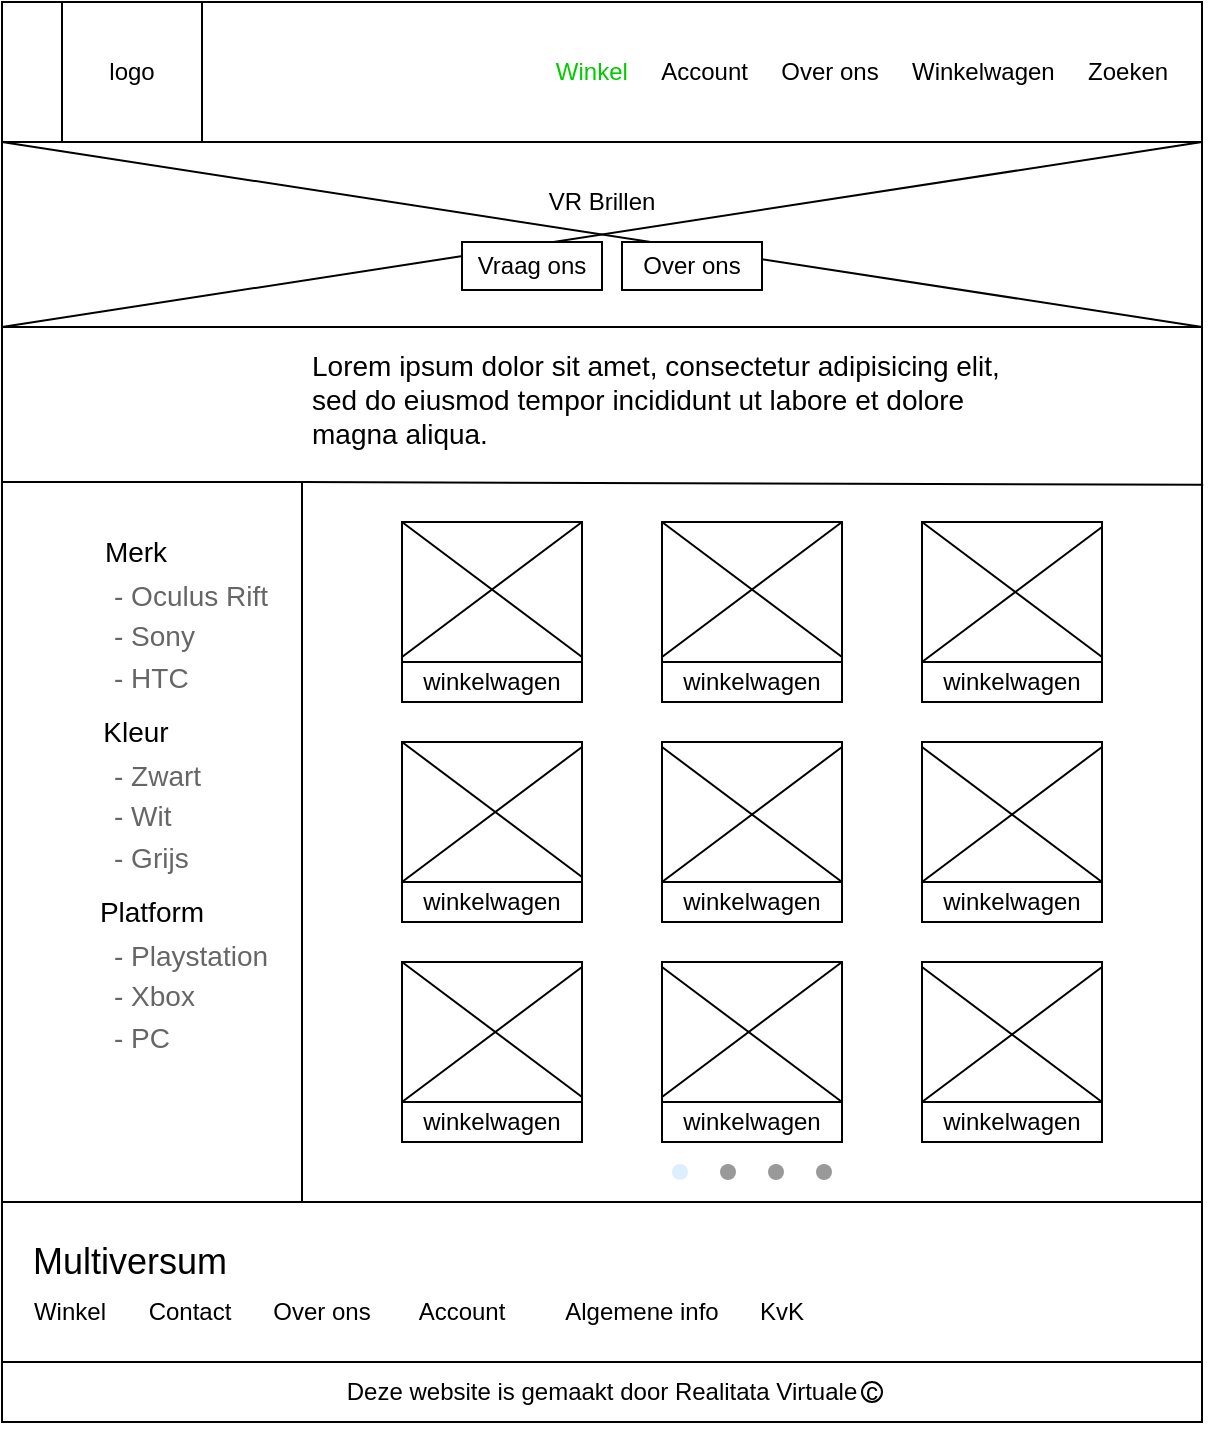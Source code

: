 <mxfile version="14.3.1" type="device"><diagram id="dc7NdTiyO8-1f-Ng7U5u" name="Page-1"><mxGraphModel dx="1278" dy="1783" grid="1" gridSize="10" guides="1" tooltips="1" connect="1" arrows="1" fold="1" page="1" pageScale="1" pageWidth="827" pageHeight="1169" math="0" shadow="0"><root><mxCell id="0"/><mxCell id="1" parent="0"/><mxCell id="xr-oBW3R19m1hoyqrJGW-1" value="" style="whiteSpace=wrap;html=1;" vertex="1" parent="1"><mxGeometry y="-80" width="600" height="680" as="geometry"/></mxCell><mxCell id="xr-oBW3R19m1hoyqrJGW-2" value="" style="rounded=0;whiteSpace=wrap;html=1;" vertex="1" parent="1"><mxGeometry y="-80" width="600" height="70" as="geometry"/></mxCell><mxCell id="xr-oBW3R19m1hoyqrJGW-4" value="&lt;font color=&quot;#00cc00&quot;&gt;Winkel&lt;/font&gt;&amp;nbsp; &amp;nbsp; &amp;nbsp;Account&amp;nbsp; &amp;nbsp; &amp;nbsp;Over ons&amp;nbsp; &amp;nbsp; &amp;nbsp;Winkelwagen&amp;nbsp; &amp;nbsp; &amp;nbsp;Zoeken" style="rounded=0;whiteSpace=wrap;html=1;labelBorderColor=none;verticalAlign=middle;strokeColor=none;fontStyle=0" vertex="1" parent="1"><mxGeometry x="260" y="-80" width="340" height="70" as="geometry"/></mxCell><mxCell id="xr-oBW3R19m1hoyqrJGW-5" value="&lt;div&gt;&lt;/div&gt;" style="rounded=0;whiteSpace=wrap;html=1;align=center;" vertex="1" parent="1"><mxGeometry y="520" width="600" height="80" as="geometry"/></mxCell><mxCell id="xr-oBW3R19m1hoyqrJGW-6" value="&lt;font style=&quot;font-size: 13px ; line-height: 260%&quot;&gt;&lt;br&gt;&lt;/font&gt;" style="whiteSpace=wrap;html=1;align=center;" vertex="1" parent="1"><mxGeometry y="160" width="150" height="360" as="geometry"/></mxCell><mxCell id="xr-oBW3R19m1hoyqrJGW-7" value="" style="whiteSpace=wrap;html=1;aspect=fixed;" vertex="1" parent="1"><mxGeometry x="200" y="180" width="90" height="90" as="geometry"/></mxCell><mxCell id="xr-oBW3R19m1hoyqrJGW-8" value="" style="whiteSpace=wrap;html=1;aspect=fixed;" vertex="1" parent="1"><mxGeometry x="330" y="180" width="90" height="90" as="geometry"/></mxCell><mxCell id="xr-oBW3R19m1hoyqrJGW-9" value="" style="whiteSpace=wrap;html=1;aspect=fixed;" vertex="1" parent="1"><mxGeometry x="460" y="180" width="90" height="90" as="geometry"/></mxCell><mxCell id="xr-oBW3R19m1hoyqrJGW-10" value="" style="whiteSpace=wrap;html=1;aspect=fixed;" vertex="1" parent="1"><mxGeometry x="330" y="290" width="90" height="90" as="geometry"/></mxCell><mxCell id="xr-oBW3R19m1hoyqrJGW-11" value="" style="whiteSpace=wrap;html=1;aspect=fixed;" vertex="1" parent="1"><mxGeometry x="460" y="290" width="90" height="90" as="geometry"/></mxCell><mxCell id="xr-oBW3R19m1hoyqrJGW-12" value="" style="whiteSpace=wrap;html=1;aspect=fixed;" vertex="1" parent="1"><mxGeometry x="200" y="290" width="90" height="90" as="geometry"/></mxCell><mxCell id="xr-oBW3R19m1hoyqrJGW-13" value="" style="whiteSpace=wrap;html=1;aspect=fixed;" vertex="1" parent="1"><mxGeometry x="200" y="400" width="90" height="90" as="geometry"/></mxCell><mxCell id="xr-oBW3R19m1hoyqrJGW-14" value="" style="whiteSpace=wrap;html=1;aspect=fixed;" vertex="1" parent="1"><mxGeometry x="330" y="400" width="90" height="90" as="geometry"/></mxCell><mxCell id="xr-oBW3R19m1hoyqrJGW-15" value="" style="whiteSpace=wrap;html=1;aspect=fixed;" vertex="1" parent="1"><mxGeometry x="460" y="400" width="90" height="90" as="geometry"/></mxCell><mxCell id="xr-oBW3R19m1hoyqrJGW-16" value="" style="rounded=0;whiteSpace=wrap;html=1;" vertex="1" parent="1"><mxGeometry y="-10" width="600" height="92.5" as="geometry"/></mxCell><mxCell id="xr-oBW3R19m1hoyqrJGW-19" value="" style="endArrow=none;html=1;entryX=1;entryY=0;entryDx=0;entryDy=0;exitX=0;exitY=0;exitDx=0;exitDy=0;" edge="1" parent="1" source="xr-oBW3R19m1hoyqrJGW-4" target="xr-oBW3R19m1hoyqrJGW-4"><mxGeometry width="50" height="50" relative="1" as="geometry"><mxPoint x="300" as="sourcePoint"/><mxPoint x="350" y="-50" as="targetPoint"/></mxGeometry></mxCell><mxCell id="xr-oBW3R19m1hoyqrJGW-20" value="" style="endArrow=none;html=1;exitX=1;exitY=0;exitDx=0;exitDy=0;entryX=1;entryY=0;entryDx=0;entryDy=0;" edge="1" parent="1" source="xr-oBW3R19m1hoyqrJGW-16" target="xr-oBW3R19m1hoyqrJGW-4"><mxGeometry width="50" height="50" relative="1" as="geometry"><mxPoint x="650" y="90" as="sourcePoint"/><mxPoint x="600" as="targetPoint"/></mxGeometry></mxCell><mxCell id="xr-oBW3R19m1hoyqrJGW-21" value="logo" style="whiteSpace=wrap;html=1;aspect=fixed;" vertex="1" parent="1"><mxGeometry x="30" y="-80" width="70" height="70" as="geometry"/></mxCell><mxCell id="xr-oBW3R19m1hoyqrJGW-29" value="winkelwagen" style="rounded=0;whiteSpace=wrap;html=1;" vertex="1" parent="1"><mxGeometry x="330" y="250" width="90" height="20" as="geometry"/></mxCell><mxCell id="xr-oBW3R19m1hoyqrJGW-30" value="winkelwagen" style="rounded=0;whiteSpace=wrap;html=1;" vertex="1" parent="1"><mxGeometry x="460" y="250" width="90" height="20" as="geometry"/></mxCell><mxCell id="xr-oBW3R19m1hoyqrJGW-31" value="winkelwagen" style="rounded=0;whiteSpace=wrap;html=1;" vertex="1" parent="1"><mxGeometry x="200" y="250" width="90" height="20" as="geometry"/></mxCell><mxCell id="xr-oBW3R19m1hoyqrJGW-32" value="winkelwagen" style="rounded=0;whiteSpace=wrap;html=1;" vertex="1" parent="1"><mxGeometry x="200" y="360" width="90" height="20" as="geometry"/></mxCell><mxCell id="xr-oBW3R19m1hoyqrJGW-33" value="winkelwagen" style="rounded=0;whiteSpace=wrap;html=1;" vertex="1" parent="1"><mxGeometry x="330" y="360" width="90" height="20" as="geometry"/></mxCell><mxCell id="xr-oBW3R19m1hoyqrJGW-34" value="winkelwagen" style="rounded=0;whiteSpace=wrap;html=1;" vertex="1" parent="1"><mxGeometry x="460" y="360" width="90" height="20" as="geometry"/></mxCell><mxCell id="xr-oBW3R19m1hoyqrJGW-35" value="winkelwagen" style="rounded=0;whiteSpace=wrap;html=1;" vertex="1" parent="1"><mxGeometry x="200" y="470" width="90" height="20" as="geometry"/></mxCell><mxCell id="xr-oBW3R19m1hoyqrJGW-36" value="winkelwagen" style="rounded=0;whiteSpace=wrap;html=1;" vertex="1" parent="1"><mxGeometry x="330" y="470" width="90" height="20" as="geometry"/></mxCell><mxCell id="xr-oBW3R19m1hoyqrJGW-37" value="winkelwagen" style="rounded=0;whiteSpace=wrap;html=1;" vertex="1" parent="1"><mxGeometry x="460" y="470" width="90" height="20" as="geometry"/></mxCell><mxCell id="xr-oBW3R19m1hoyqrJGW-39" value="" style="strokeWidth=1;shadow=0;dashed=0;align=center;html=1;shape=mxgraph.mockup.navigation.pagination;linkText=;fontSize=17;fontColor=#0000ff;fontStyle=4;" vertex="1" parent="1"><mxGeometry x="340" y="630" width="170" height="10" as="geometry"/></mxCell><mxCell id="xr-oBW3R19m1hoyqrJGW-40" value="" style="endArrow=none;html=1;entryX=1;entryY=0;entryDx=0;entryDy=0;exitX=0;exitY=1;exitDx=0;exitDy=0;" edge="1" parent="1" source="xr-oBW3R19m1hoyqrJGW-16" target="xr-oBW3R19m1hoyqrJGW-16"><mxGeometry width="50" height="50" relative="1" as="geometry"><mxPoint x="390" y="140" as="sourcePoint"/><mxPoint x="400" y="120" as="targetPoint"/></mxGeometry></mxCell><mxCell id="xr-oBW3R19m1hoyqrJGW-41" value="" style="endArrow=none;html=1;entryX=0;entryY=0;entryDx=0;entryDy=0;exitX=1;exitY=1;exitDx=0;exitDy=0;" edge="1" parent="1" source="xr-oBW3R19m1hoyqrJGW-16" target="xr-oBW3R19m1hoyqrJGW-16"><mxGeometry width="50" height="50" relative="1" as="geometry"><mxPoint x="600" y="159" as="sourcePoint"/><mxPoint x="-220" y="240" as="targetPoint"/></mxGeometry></mxCell><mxCell id="xr-oBW3R19m1hoyqrJGW-42" value="" style="endArrow=none;html=1;exitX=0;exitY=0.75;exitDx=0;exitDy=0;" edge="1" parent="1" source="xr-oBW3R19m1hoyqrJGW-7"><mxGeometry width="50" height="50" relative="1" as="geometry"><mxPoint x="240" y="230" as="sourcePoint"/><mxPoint x="290" y="180" as="targetPoint"/></mxGeometry></mxCell><mxCell id="xr-oBW3R19m1hoyqrJGW-43" value="" style="endArrow=none;html=1;entryX=0;entryY=0;entryDx=0;entryDy=0;exitX=1;exitY=0.75;exitDx=0;exitDy=0;" edge="1" parent="1" source="xr-oBW3R19m1hoyqrJGW-7" target="xr-oBW3R19m1hoyqrJGW-7"><mxGeometry width="50" height="50" relative="1" as="geometry"><mxPoint x="200" y="230" as="sourcePoint"/><mxPoint x="250" y="180" as="targetPoint"/></mxGeometry></mxCell><mxCell id="xr-oBW3R19m1hoyqrJGW-46" value="" style="endArrow=none;html=1;entryX=0;entryY=0;entryDx=0;entryDy=0;exitX=1;exitY=0.75;exitDx=0;exitDy=0;" edge="1" parent="1"><mxGeometry width="50" height="50" relative="1" as="geometry"><mxPoint x="420" y="247.5" as="sourcePoint"/><mxPoint x="330" y="180" as="targetPoint"/></mxGeometry></mxCell><mxCell id="xr-oBW3R19m1hoyqrJGW-47" value="" style="endArrow=none;html=1;entryX=0;entryY=0;entryDx=0;entryDy=0;exitX=1;exitY=0.75;exitDx=0;exitDy=0;" edge="1" parent="1"><mxGeometry width="50" height="50" relative="1" as="geometry"><mxPoint x="550" y="247.5" as="sourcePoint"/><mxPoint x="460" y="180" as="targetPoint"/></mxGeometry></mxCell><mxCell id="xr-oBW3R19m1hoyqrJGW-48" value="" style="endArrow=none;html=1;entryX=0;entryY=0;entryDx=0;entryDy=0;exitX=1;exitY=0.75;exitDx=0;exitDy=0;" edge="1" parent="1"><mxGeometry width="50" height="50" relative="1" as="geometry"><mxPoint x="290" y="357.5" as="sourcePoint"/><mxPoint x="200" y="290" as="targetPoint"/></mxGeometry></mxCell><mxCell id="xr-oBW3R19m1hoyqrJGW-49" value="" style="endArrow=none;html=1;entryX=0;entryY=0;entryDx=0;entryDy=0;exitX=1;exitY=0.75;exitDx=0;exitDy=0;" edge="1" parent="1"><mxGeometry width="50" height="50" relative="1" as="geometry"><mxPoint x="420" y="360" as="sourcePoint"/><mxPoint x="330" y="292.5" as="targetPoint"/></mxGeometry></mxCell><mxCell id="xr-oBW3R19m1hoyqrJGW-50" value="" style="endArrow=none;html=1;entryX=0;entryY=0;entryDx=0;entryDy=0;exitX=1;exitY=0.75;exitDx=0;exitDy=0;" edge="1" parent="1"><mxGeometry width="50" height="50" relative="1" as="geometry"><mxPoint x="550" y="360" as="sourcePoint"/><mxPoint x="460" y="292.5" as="targetPoint"/></mxGeometry></mxCell><mxCell id="xr-oBW3R19m1hoyqrJGW-51" value="" style="endArrow=none;html=1;entryX=0;entryY=0;entryDx=0;entryDy=0;exitX=1;exitY=0.75;exitDx=0;exitDy=0;" edge="1" parent="1"><mxGeometry width="50" height="50" relative="1" as="geometry"><mxPoint x="290" y="467.5" as="sourcePoint"/><mxPoint x="200" y="400" as="targetPoint"/></mxGeometry></mxCell><mxCell id="xr-oBW3R19m1hoyqrJGW-52" value="" style="endArrow=none;html=1;entryX=0;entryY=0;entryDx=0;entryDy=0;exitX=1;exitY=0.75;exitDx=0;exitDy=0;" edge="1" parent="1"><mxGeometry width="50" height="50" relative="1" as="geometry"><mxPoint x="420" y="470" as="sourcePoint"/><mxPoint x="330" y="402.5" as="targetPoint"/></mxGeometry></mxCell><mxCell id="xr-oBW3R19m1hoyqrJGW-53" value="" style="endArrow=none;html=1;entryX=0;entryY=0;entryDx=0;entryDy=0;exitX=1;exitY=0.75;exitDx=0;exitDy=0;" edge="1" parent="1"><mxGeometry width="50" height="50" relative="1" as="geometry"><mxPoint x="550" y="470" as="sourcePoint"/><mxPoint x="460" y="402.5" as="targetPoint"/></mxGeometry></mxCell><mxCell id="xr-oBW3R19m1hoyqrJGW-54" value="" style="endArrow=none;html=1;exitX=0;exitY=0.75;exitDx=0;exitDy=0;" edge="1" parent="1"><mxGeometry width="50" height="50" relative="1" as="geometry"><mxPoint x="330" y="247.5" as="sourcePoint"/><mxPoint x="420" y="180" as="targetPoint"/></mxGeometry></mxCell><mxCell id="xr-oBW3R19m1hoyqrJGW-55" value="" style="endArrow=none;html=1;exitX=0;exitY=0.75;exitDx=0;exitDy=0;" edge="1" parent="1"><mxGeometry width="50" height="50" relative="1" as="geometry"><mxPoint x="460" y="250" as="sourcePoint"/><mxPoint x="550" y="182.5" as="targetPoint"/></mxGeometry></mxCell><mxCell id="xr-oBW3R19m1hoyqrJGW-56" value="" style="endArrow=none;html=1;exitX=0;exitY=0.75;exitDx=0;exitDy=0;" edge="1" parent="1"><mxGeometry width="50" height="50" relative="1" as="geometry"><mxPoint x="200" y="360" as="sourcePoint"/><mxPoint x="290" y="292.5" as="targetPoint"/></mxGeometry></mxCell><mxCell id="xr-oBW3R19m1hoyqrJGW-57" value="" style="endArrow=none;html=1;exitX=0;exitY=0.75;exitDx=0;exitDy=0;" edge="1" parent="1"><mxGeometry width="50" height="50" relative="1" as="geometry"><mxPoint x="330" y="360" as="sourcePoint"/><mxPoint x="420" y="292.5" as="targetPoint"/></mxGeometry></mxCell><mxCell id="xr-oBW3R19m1hoyqrJGW-58" value="" style="endArrow=none;html=1;exitX=0;exitY=0.75;exitDx=0;exitDy=0;" edge="1" parent="1"><mxGeometry width="50" height="50" relative="1" as="geometry"><mxPoint x="460" y="360" as="sourcePoint"/><mxPoint x="550" y="292.5" as="targetPoint"/></mxGeometry></mxCell><mxCell id="xr-oBW3R19m1hoyqrJGW-59" value="" style="endArrow=none;html=1;exitX=0;exitY=0.75;exitDx=0;exitDy=0;" edge="1" parent="1"><mxGeometry width="50" height="50" relative="1" as="geometry"><mxPoint x="200" y="470" as="sourcePoint"/><mxPoint x="290" y="402.5" as="targetPoint"/></mxGeometry></mxCell><mxCell id="xr-oBW3R19m1hoyqrJGW-60" value="" style="endArrow=none;html=1;exitX=0;exitY=0.75;exitDx=0;exitDy=0;" edge="1" parent="1"><mxGeometry width="50" height="50" relative="1" as="geometry"><mxPoint x="330" y="467.5" as="sourcePoint"/><mxPoint x="420" y="400" as="targetPoint"/></mxGeometry></mxCell><mxCell id="xr-oBW3R19m1hoyqrJGW-61" value="" style="endArrow=none;html=1;exitX=0;exitY=0.75;exitDx=0;exitDy=0;" edge="1" parent="1"><mxGeometry width="50" height="50" relative="1" as="geometry"><mxPoint x="460" y="470" as="sourcePoint"/><mxPoint x="550" y="402.5" as="targetPoint"/></mxGeometry></mxCell><mxCell id="xr-oBW3R19m1hoyqrJGW-65" value="Vraag ons" style="rounded=0;whiteSpace=wrap;html=1;" vertex="1" parent="1"><mxGeometry x="230" y="40" width="70" height="24" as="geometry"/></mxCell><mxCell id="xr-oBW3R19m1hoyqrJGW-66" value="Over ons" style="rounded=0;whiteSpace=wrap;html=1;" vertex="1" parent="1"><mxGeometry x="310" y="40" width="70" height="24" as="geometry"/></mxCell><mxCell id="xr-oBW3R19m1hoyqrJGW-67" value="VR Brillen" style="text;html=1;strokeColor=none;fillColor=none;align=center;verticalAlign=middle;whiteSpace=wrap;rounded=0;" vertex="1" parent="1"><mxGeometry x="240" width="120" height="40" as="geometry"/></mxCell><mxCell id="xr-oBW3R19m1hoyqrJGW-73" value="&lt;font style=&quot;font-size: 18px&quot;&gt;Multiversum&lt;/font&gt;" style="text;html=1;strokeColor=none;fillColor=none;align=center;verticalAlign=middle;whiteSpace=wrap;rounded=0;" vertex="1" parent="1"><mxGeometry x="13.75" y="530" width="100" height="40" as="geometry"/></mxCell><mxCell id="xr-oBW3R19m1hoyqrJGW-74" value="Winkel" style="text;html=1;strokeColor=none;fillColor=none;align=center;verticalAlign=middle;whiteSpace=wrap;rounded=0;" vertex="1" parent="1"><mxGeometry x="13.75" y="565" width="40" height="20" as="geometry"/></mxCell><mxCell id="xr-oBW3R19m1hoyqrJGW-75" value="Contact" style="text;html=1;strokeColor=none;fillColor=none;align=center;verticalAlign=middle;whiteSpace=wrap;rounded=0;" vertex="1" parent="1"><mxGeometry x="73.75" y="565" width="40" height="20" as="geometry"/></mxCell><mxCell id="xr-oBW3R19m1hoyqrJGW-76" value="Over ons" style="text;html=1;strokeColor=none;fillColor=none;align=center;verticalAlign=middle;whiteSpace=wrap;rounded=0;" vertex="1" parent="1"><mxGeometry x="130" y="565" width="60" height="20" as="geometry"/></mxCell><mxCell id="xr-oBW3R19m1hoyqrJGW-77" value="Account" style="text;html=1;strokeColor=none;fillColor=none;align=center;verticalAlign=middle;whiteSpace=wrap;rounded=0;" vertex="1" parent="1"><mxGeometry x="210" y="565" width="40" height="20" as="geometry"/></mxCell><mxCell id="xr-oBW3R19m1hoyqrJGW-78" value="Algemene info" style="text;html=1;strokeColor=none;fillColor=none;align=center;verticalAlign=middle;whiteSpace=wrap;rounded=0;" vertex="1" parent="1"><mxGeometry x="280" y="565" width="80" height="20" as="geometry"/></mxCell><mxCell id="xr-oBW3R19m1hoyqrJGW-79" value="KvK" style="text;html=1;strokeColor=none;fillColor=none;align=center;verticalAlign=middle;whiteSpace=wrap;rounded=0;" vertex="1" parent="1"><mxGeometry x="370" y="565" width="40" height="20" as="geometry"/></mxCell><mxCell id="xr-oBW3R19m1hoyqrJGW-80" value="Deze website is gemaakt door Realitata Virtuale" style="rounded=0;whiteSpace=wrap;html=1;" vertex="1" parent="1"><mxGeometry y="600" width="600" height="30" as="geometry"/></mxCell><mxCell id="xr-oBW3R19m1hoyqrJGW-81" value="c" style="ellipse;whiteSpace=wrap;html=1;aspect=fixed;" vertex="1" parent="1"><mxGeometry x="430" y="610" width="10" height="10" as="geometry"/></mxCell><mxCell id="xr-oBW3R19m1hoyqrJGW-83" value="" style="verticalLabelPosition=bottom;shadow=0;dashed=0;align=center;html=1;verticalAlign=top;strokeWidth=1;shape=mxgraph.mockup.navigation.pageControl;fillColor=#999999;strokeColor=#ddeeff;" vertex="1" parent="1"><mxGeometry x="335" y="490" width="80" height="30" as="geometry"/></mxCell><mxCell id="xr-oBW3R19m1hoyqrJGW-84" value="" style="endArrow=none;html=1;exitX=0;exitY=1;exitDx=0;exitDy=0;" edge="1" parent="1" source="xr-oBW3R19m1hoyqrJGW-4"><mxGeometry width="50" height="50" relative="1" as="geometry"><mxPoint x="550" y="40" as="sourcePoint"/><mxPoint x="600" y="-10" as="targetPoint"/></mxGeometry></mxCell><mxCell id="xr-oBW3R19m1hoyqrJGW-85" value="&lt;h1 style=&quot;font-size: 14px;&quot;&gt;&lt;font style=&quot;font-size: 14px;&quot;&gt;&lt;br style=&quot;font-size: 14px;&quot;&gt;&lt;/font&gt;&lt;/h1&gt;&lt;p style=&quot;font-size: 14px;&quot;&gt;&lt;font style=&quot;font-size: 14px;&quot;&gt;Lorem ipsum dolor sit amet, consectetur adipisicing elit, sed do eiusmod tempor incididunt ut labore et dolore magna aliqua.&lt;/font&gt;&lt;/p&gt;" style="text;html=1;strokeColor=none;fillColor=none;spacing=5;spacingTop=-20;whiteSpace=wrap;overflow=hidden;rounded=0;fontSize=14;" vertex="1" parent="1"><mxGeometry x="150" y="64" width="360" height="110" as="geometry"/></mxCell><mxCell id="xr-oBW3R19m1hoyqrJGW-86" value="" style="endArrow=none;html=1;fontSize=14;exitX=1;exitY=0;exitDx=0;exitDy=0;entryX=1.001;entryY=0.355;entryDx=0;entryDy=0;entryPerimeter=0;" edge="1" parent="1" source="xr-oBW3R19m1hoyqrJGW-6" target="xr-oBW3R19m1hoyqrJGW-1"><mxGeometry width="50" height="50" relative="1" as="geometry"><mxPoint x="160" y="250" as="sourcePoint"/><mxPoint x="590" y="161" as="targetPoint"/></mxGeometry></mxCell><mxCell id="xr-oBW3R19m1hoyqrJGW-87" value="Merk" style="text;html=1;strokeColor=none;fillColor=none;align=center;verticalAlign=middle;whiteSpace=wrap;rounded=0;fontSize=14;" vertex="1" parent="1"><mxGeometry x="34" y="180" width="66" height="30" as="geometry"/></mxCell><mxCell id="xr-oBW3R19m1hoyqrJGW-89" value="&lt;font style=&quot;font-size: 14px&quot;&gt;- Oculus Rift&lt;br&gt;- Sony&lt;br&gt;- HTC&lt;br&gt;&lt;/font&gt;" style="strokeWidth=1;shadow=0;dashed=0;align=center;html=1;shape=mxgraph.mockup.text.bulletedList;textColor=#666666;mainText=,,,,;textSize=17;bulletStyle=none;strokeColor=none;fillColor=none;align=left;verticalAlign=top;fontSize=17;fontColor=#666666;" vertex="1" parent="1"><mxGeometry x="53.75" y="200" width="86.25" height="70" as="geometry"/></mxCell><mxCell id="xr-oBW3R19m1hoyqrJGW-90" value="Kleur" style="text;html=1;strokeColor=none;fillColor=none;align=center;verticalAlign=middle;whiteSpace=wrap;rounded=0;fontSize=14;" vertex="1" parent="1"><mxGeometry x="34" y="270" width="66" height="30" as="geometry"/></mxCell><mxCell id="xr-oBW3R19m1hoyqrJGW-91" value="&lt;font style=&quot;font-size: 14px&quot;&gt;- Zwart&lt;br&gt;- Wit&lt;br&gt;- Grijs&lt;br&gt;&lt;/font&gt;" style="strokeWidth=1;shadow=0;dashed=0;align=center;html=1;shape=mxgraph.mockup.text.bulletedList;textColor=#666666;mainText=,,,,;textSize=17;bulletStyle=none;strokeColor=none;fillColor=none;align=left;verticalAlign=top;fontSize=17;fontColor=#666666;" vertex="1" parent="1"><mxGeometry x="53.75" y="290" width="86.25" height="70" as="geometry"/></mxCell><mxCell id="xr-oBW3R19m1hoyqrJGW-92" value="Platform" style="text;html=1;strokeColor=none;fillColor=none;align=center;verticalAlign=middle;whiteSpace=wrap;rounded=0;fontSize=14;" vertex="1" parent="1"><mxGeometry x="42" y="360" width="66" height="30" as="geometry"/></mxCell><mxCell id="xr-oBW3R19m1hoyqrJGW-93" value="&lt;font style=&quot;font-size: 14px&quot;&gt;- Playstation&lt;br&gt;- Xbox&lt;br&gt;- PC&lt;br&gt;&lt;/font&gt;" style="strokeWidth=1;shadow=0;dashed=0;align=center;html=1;shape=mxgraph.mockup.text.bulletedList;textColor=#666666;mainText=,,,,;textSize=17;bulletStyle=none;strokeColor=none;fillColor=none;align=left;verticalAlign=top;fontSize=17;fontColor=#666666;" vertex="1" parent="1"><mxGeometry x="53.75" y="380" width="86.25" height="70" as="geometry"/></mxCell></root></mxGraphModel></diagram></mxfile>